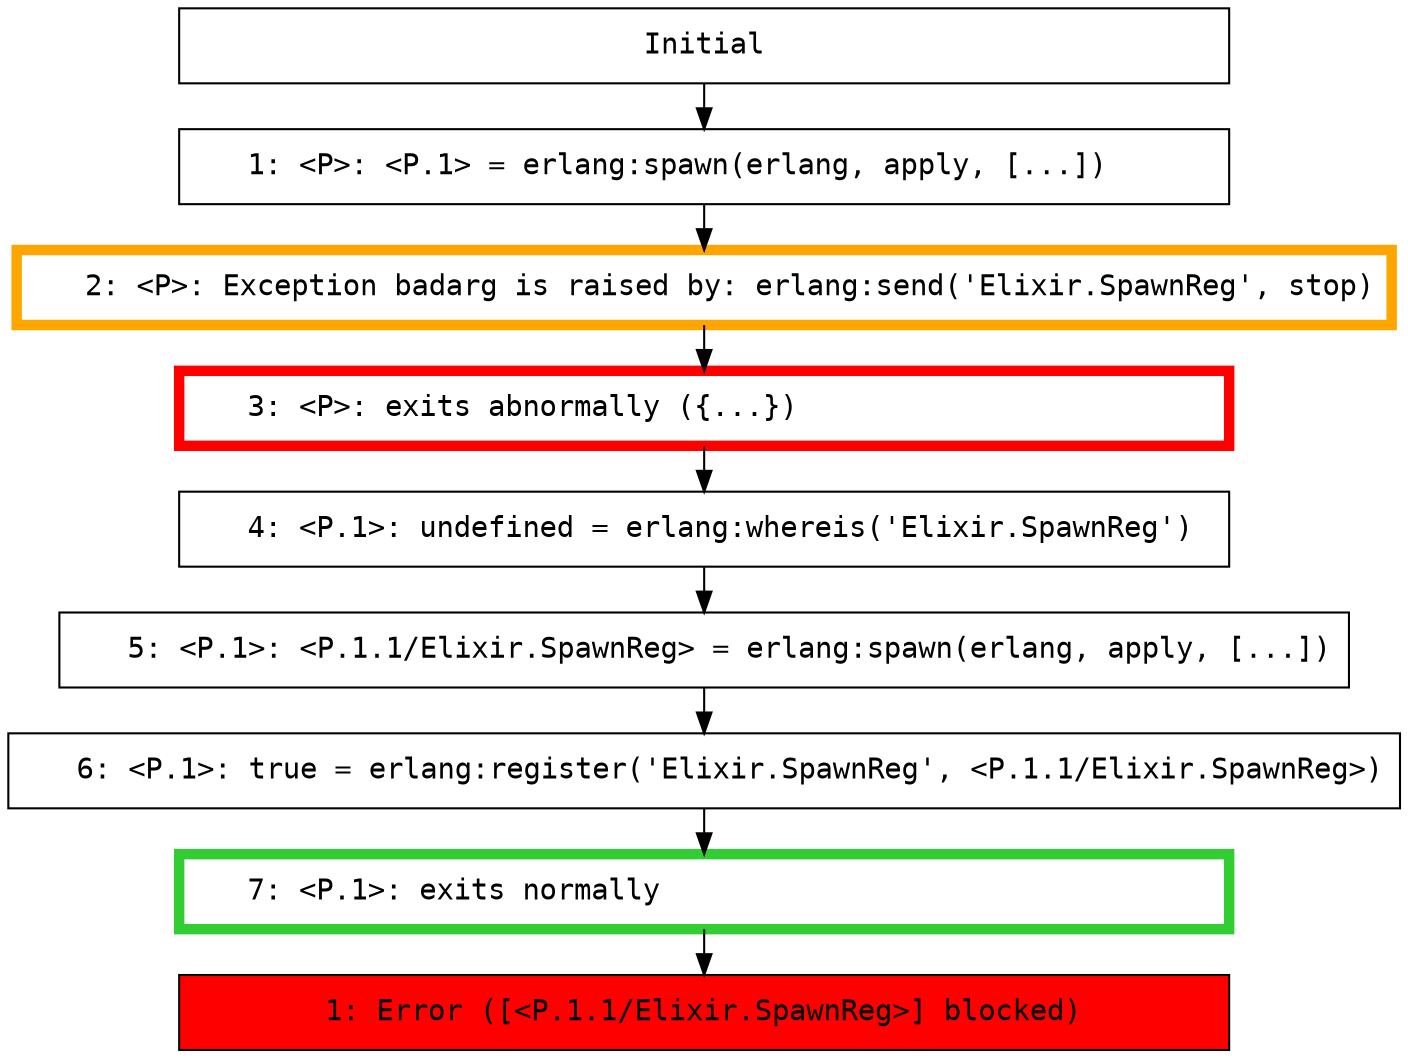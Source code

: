 digraph {
  graph [ranksep=0.3]
  node [shape=box,width=7,fontname=Monospace]
  "init" [label="Initial"];
  subgraph interleaving_1 {
    "{1,1}" [label="   1: <P>: <P.1> = erlang:spawn(erlang, apply, [...])\l"];
    "init" -> "{1,1}" [weight=1000];
    "{1,2}" [label="   2: <P>: Exception badarg is raised by: erlang:send('Elixir.SpawnReg', stop)\l",color=orange,penwidth=5];
    "{1,1}" -> "{1,2}" [weight=1000];
    "{1,3}" [label="   3: <P>: exits abnormally ({...})\l",color=red,penwidth=5];
    "{1,2}" -> "{1,3}" [weight=1000];
    "{1,4}" [label="   4: <P.1>: undefined = erlang:whereis('Elixir.SpawnReg')\l"];
    "{1,3}" -> "{1,4}" [weight=1000];
    "{1,5}" [label="   5: <P.1>: <P.1.1/Elixir.SpawnReg> = erlang:spawn(erlang, apply, [...])\l"];
    "{1,4}" -> "{1,5}" [weight=1000];
    "{1,6}" [label="   6: <P.1>: true = erlang:register('Elixir.SpawnReg', <P.1.1/Elixir.SpawnReg>)\l"];
    "{1,5}" -> "{1,6}" [weight=1000];
    "{1,7}" [label="   7: <P.1>: exits normally\l",color=limegreen,penwidth=5];
    "{1,6}" -> "{1,7}" [weight=1000];
    "{1,final}" [label="1: Error ([<P.1.1/Elixir.SpawnReg>] blocked)",style=filled,fillcolor=red];
    "{1,7}" -> "{1,final}" [weight=1000];
  }
}
